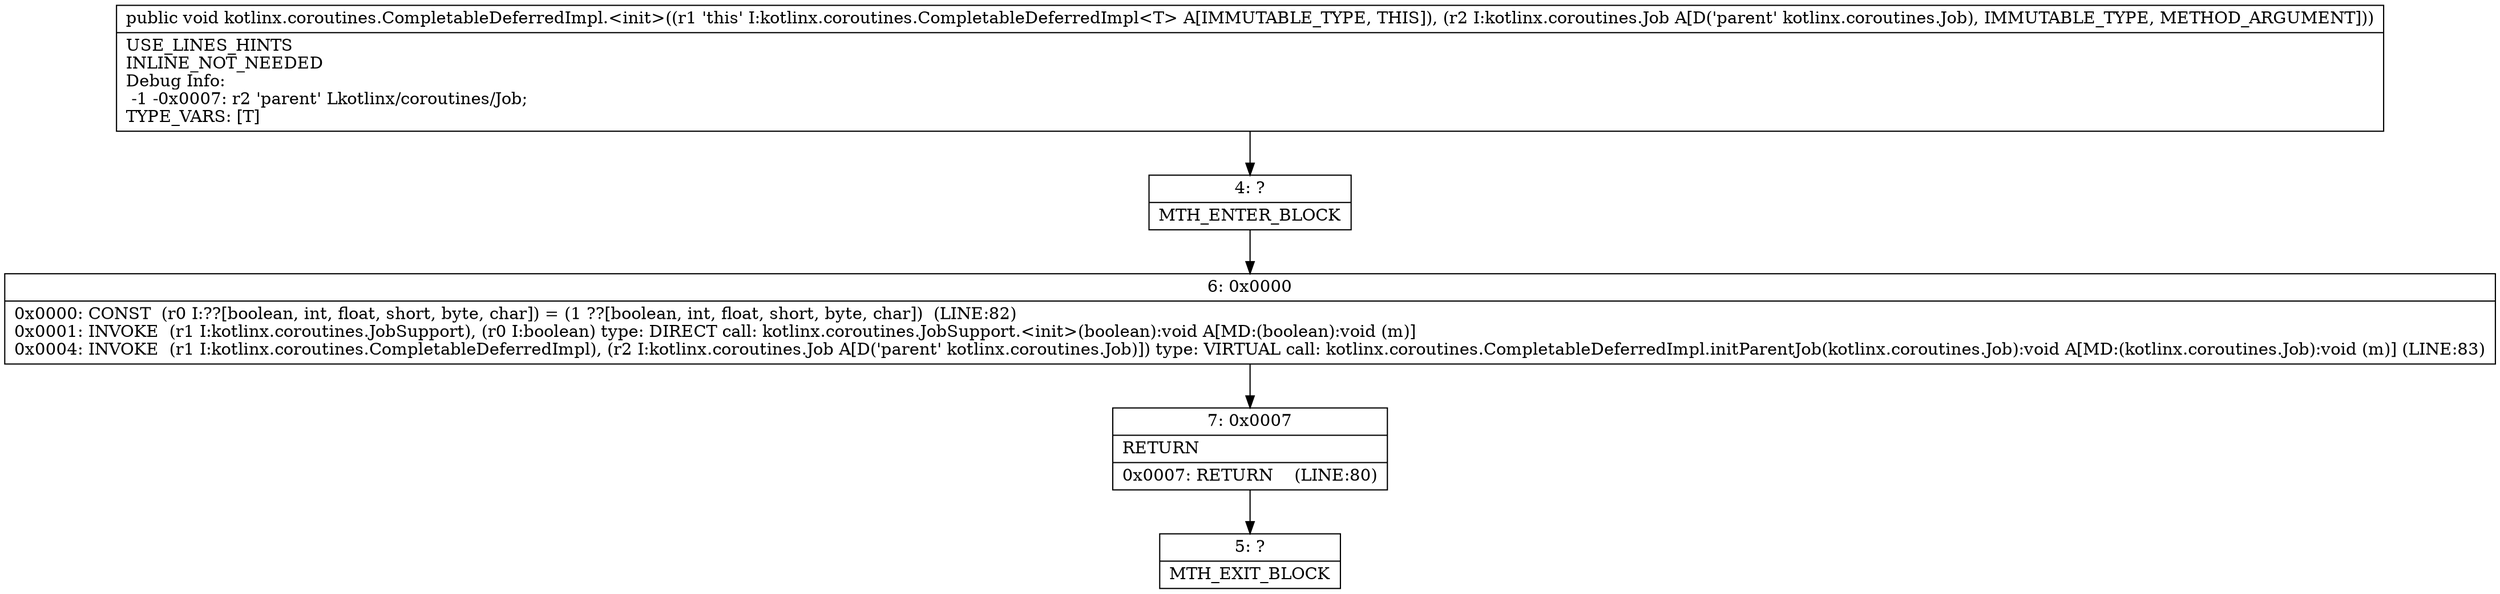 digraph "CFG forkotlinx.coroutines.CompletableDeferredImpl.\<init\>(Lkotlinx\/coroutines\/Job;)V" {
Node_4 [shape=record,label="{4\:\ ?|MTH_ENTER_BLOCK\l}"];
Node_6 [shape=record,label="{6\:\ 0x0000|0x0000: CONST  (r0 I:??[boolean, int, float, short, byte, char]) = (1 ??[boolean, int, float, short, byte, char])  (LINE:82)\l0x0001: INVOKE  (r1 I:kotlinx.coroutines.JobSupport), (r0 I:boolean) type: DIRECT call: kotlinx.coroutines.JobSupport.\<init\>(boolean):void A[MD:(boolean):void (m)]\l0x0004: INVOKE  (r1 I:kotlinx.coroutines.CompletableDeferredImpl), (r2 I:kotlinx.coroutines.Job A[D('parent' kotlinx.coroutines.Job)]) type: VIRTUAL call: kotlinx.coroutines.CompletableDeferredImpl.initParentJob(kotlinx.coroutines.Job):void A[MD:(kotlinx.coroutines.Job):void (m)] (LINE:83)\l}"];
Node_7 [shape=record,label="{7\:\ 0x0007|RETURN\l|0x0007: RETURN    (LINE:80)\l}"];
Node_5 [shape=record,label="{5\:\ ?|MTH_EXIT_BLOCK\l}"];
MethodNode[shape=record,label="{public void kotlinx.coroutines.CompletableDeferredImpl.\<init\>((r1 'this' I:kotlinx.coroutines.CompletableDeferredImpl\<T\> A[IMMUTABLE_TYPE, THIS]), (r2 I:kotlinx.coroutines.Job A[D('parent' kotlinx.coroutines.Job), IMMUTABLE_TYPE, METHOD_ARGUMENT]))  | USE_LINES_HINTS\lINLINE_NOT_NEEDED\lDebug Info:\l  \-1 \-0x0007: r2 'parent' Lkotlinx\/coroutines\/Job;\lTYPE_VARS: [T]\l}"];
MethodNode -> Node_4;Node_4 -> Node_6;
Node_6 -> Node_7;
Node_7 -> Node_5;
}

